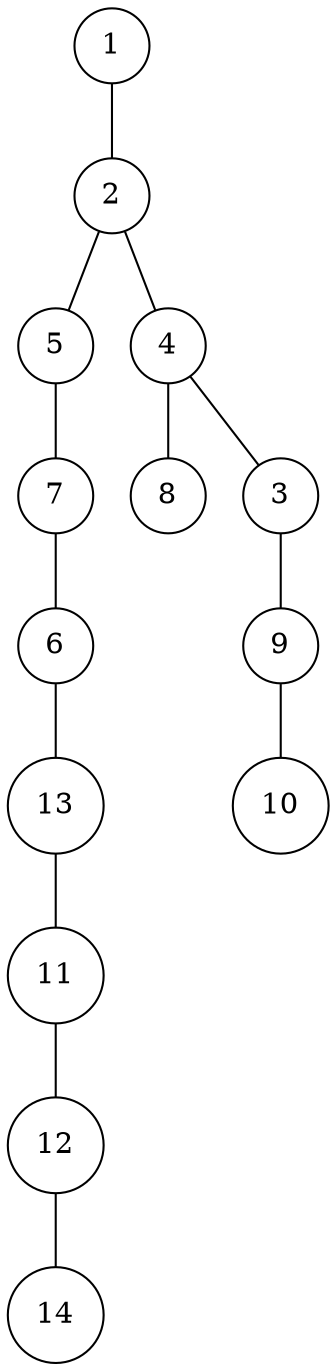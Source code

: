 graph{
  node [shape=circle]
  1 -- 2;
  2 -- 5;
  2 -- 4;
  5 -- 7;
  7 -- 6;
  6 -- 13 [side=R]    // added a new attribute (side), send this edge to the right
  13 -- 11;
  11 -- 12  [side=R]   // this edge to the right
  12 -- 14;
  4 -- 8;
  4 -- 3;
  3 -- 9;
  9 -- 10 [side=R]    // this edge to the right
}